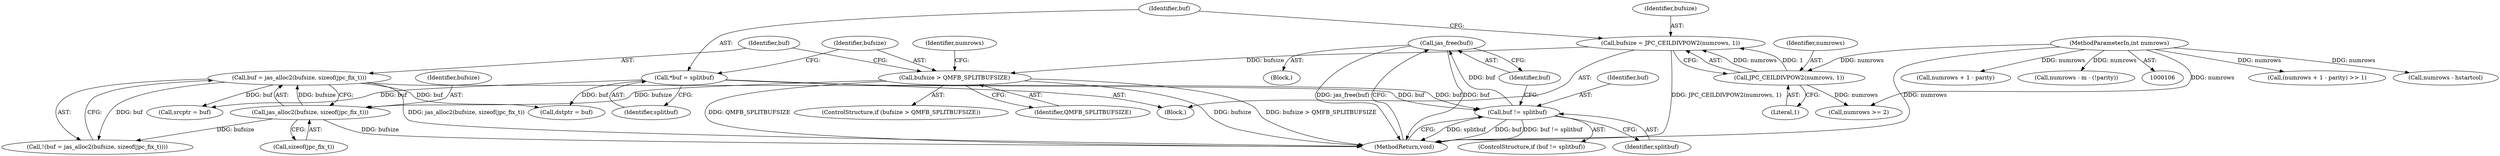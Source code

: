 digraph "0_jasper_4a59cfaf9ab3d48fca4a15c0d2674bf7138e3d1a_0@API" {
"1000278" [label="(Call,jas_free(buf))"];
"1000274" [label="(Call,buf != splitbuf)"];
"1000120" [label="(Call,*buf = splitbuf)"];
"1000135" [label="(Call,buf = jas_alloc2(bufsize, sizeof(jpc_fix_t)))"];
"1000137" [label="(Call,jas_alloc2(bufsize, sizeof(jpc_fix_t)))"];
"1000129" [label="(Call,bufsize > QMFB_SPLITBUFSIZE)"];
"1000113" [label="(Call,bufsize = JPC_CEILDIVPOW2(numrows, 1))"];
"1000115" [label="(Call,JPC_CEILDIVPOW2(numrows, 1))"];
"1000108" [label="(MethodParameterIn,int numrows)"];
"1000251" [label="(Call,srcptr = buf)"];
"1000135" [label="(Call,buf = jas_alloc2(bufsize, sizeof(jpc_fix_t)))"];
"1000274" [label="(Call,buf != splitbuf)"];
"1000138" [label="(Identifier,bufsize)"];
"1000150" [label="(Call,(numrows + 1 - parity) >> 1)"];
"1000129" [label="(Call,bufsize > QMFB_SPLITBUFSIZE)"];
"1000128" [label="(ControlStructure,if (bufsize > QMFB_SPLITBUFSIZE))"];
"1000273" [label="(ControlStructure,if (buf != splitbuf))"];
"1000116" [label="(Identifier,numrows)"];
"1000111" [label="(Block,)"];
"1000115" [label="(Call,JPC_CEILDIVPOW2(numrows, 1))"];
"1000279" [label="(Identifier,buf)"];
"1000122" [label="(Identifier,splitbuf)"];
"1000280" [label="(MethodReturn,void)"];
"1000130" [label="(Identifier,bufsize)"];
"1000277" [label="(Block,)"];
"1000108" [label="(MethodParameterIn,int numrows)"];
"1000136" [label="(Identifier,buf)"];
"1000165" [label="(Call,dstptr = buf)"];
"1000275" [label="(Identifier,buf)"];
"1000134" [label="(Call,!(buf = jas_alloc2(bufsize, sizeof(jpc_fix_t))))"];
"1000159" [label="(Call,numrows - hstartcol)"];
"1000131" [label="(Identifier,QMFB_SPLITBUFSIZE)"];
"1000121" [label="(Identifier,buf)"];
"1000278" [label="(Call,jas_free(buf))"];
"1000113" [label="(Call,bufsize = JPC_CEILDIVPOW2(numrows, 1))"];
"1000114" [label="(Identifier,bufsize)"];
"1000151" [label="(Call,numrows + 1 - parity)"];
"1000218" [label="(Call,numrows - m - (!parity))"];
"1000145" [label="(Identifier,numrows)"];
"1000139" [label="(Call,sizeof(jpc_fix_t))"];
"1000120" [label="(Call,*buf = splitbuf)"];
"1000276" [label="(Identifier,splitbuf)"];
"1000144" [label="(Call,numrows >= 2)"];
"1000137" [label="(Call,jas_alloc2(bufsize, sizeof(jpc_fix_t)))"];
"1000117" [label="(Literal,1)"];
"1000278" -> "1000277"  [label="AST: "];
"1000278" -> "1000279"  [label="CFG: "];
"1000279" -> "1000278"  [label="AST: "];
"1000280" -> "1000278"  [label="CFG: "];
"1000278" -> "1000280"  [label="DDG: jas_free(buf)"];
"1000278" -> "1000280"  [label="DDG: buf"];
"1000274" -> "1000278"  [label="DDG: buf"];
"1000274" -> "1000273"  [label="AST: "];
"1000274" -> "1000276"  [label="CFG: "];
"1000275" -> "1000274"  [label="AST: "];
"1000276" -> "1000274"  [label="AST: "];
"1000279" -> "1000274"  [label="CFG: "];
"1000280" -> "1000274"  [label="CFG: "];
"1000274" -> "1000280"  [label="DDG: splitbuf"];
"1000274" -> "1000280"  [label="DDG: buf"];
"1000274" -> "1000280"  [label="DDG: buf != splitbuf"];
"1000120" -> "1000274"  [label="DDG: buf"];
"1000135" -> "1000274"  [label="DDG: buf"];
"1000120" -> "1000111"  [label="AST: "];
"1000120" -> "1000122"  [label="CFG: "];
"1000121" -> "1000120"  [label="AST: "];
"1000122" -> "1000120"  [label="AST: "];
"1000130" -> "1000120"  [label="CFG: "];
"1000120" -> "1000165"  [label="DDG: buf"];
"1000120" -> "1000251"  [label="DDG: buf"];
"1000135" -> "1000134"  [label="AST: "];
"1000135" -> "1000137"  [label="CFG: "];
"1000136" -> "1000135"  [label="AST: "];
"1000137" -> "1000135"  [label="AST: "];
"1000134" -> "1000135"  [label="CFG: "];
"1000135" -> "1000280"  [label="DDG: jas_alloc2(bufsize, sizeof(jpc_fix_t))"];
"1000135" -> "1000134"  [label="DDG: buf"];
"1000137" -> "1000135"  [label="DDG: bufsize"];
"1000135" -> "1000165"  [label="DDG: buf"];
"1000135" -> "1000251"  [label="DDG: buf"];
"1000137" -> "1000139"  [label="CFG: "];
"1000138" -> "1000137"  [label="AST: "];
"1000139" -> "1000137"  [label="AST: "];
"1000137" -> "1000280"  [label="DDG: bufsize"];
"1000137" -> "1000134"  [label="DDG: bufsize"];
"1000129" -> "1000137"  [label="DDG: bufsize"];
"1000129" -> "1000128"  [label="AST: "];
"1000129" -> "1000131"  [label="CFG: "];
"1000130" -> "1000129"  [label="AST: "];
"1000131" -> "1000129"  [label="AST: "];
"1000136" -> "1000129"  [label="CFG: "];
"1000145" -> "1000129"  [label="CFG: "];
"1000129" -> "1000280"  [label="DDG: bufsize"];
"1000129" -> "1000280"  [label="DDG: bufsize > QMFB_SPLITBUFSIZE"];
"1000129" -> "1000280"  [label="DDG: QMFB_SPLITBUFSIZE"];
"1000113" -> "1000129"  [label="DDG: bufsize"];
"1000113" -> "1000111"  [label="AST: "];
"1000113" -> "1000115"  [label="CFG: "];
"1000114" -> "1000113"  [label="AST: "];
"1000115" -> "1000113"  [label="AST: "];
"1000121" -> "1000113"  [label="CFG: "];
"1000113" -> "1000280"  [label="DDG: JPC_CEILDIVPOW2(numrows, 1)"];
"1000115" -> "1000113"  [label="DDG: numrows"];
"1000115" -> "1000113"  [label="DDG: 1"];
"1000115" -> "1000117"  [label="CFG: "];
"1000116" -> "1000115"  [label="AST: "];
"1000117" -> "1000115"  [label="AST: "];
"1000108" -> "1000115"  [label="DDG: numrows"];
"1000115" -> "1000144"  [label="DDG: numrows"];
"1000108" -> "1000106"  [label="AST: "];
"1000108" -> "1000280"  [label="DDG: numrows"];
"1000108" -> "1000144"  [label="DDG: numrows"];
"1000108" -> "1000150"  [label="DDG: numrows"];
"1000108" -> "1000151"  [label="DDG: numrows"];
"1000108" -> "1000159"  [label="DDG: numrows"];
"1000108" -> "1000218"  [label="DDG: numrows"];
}
